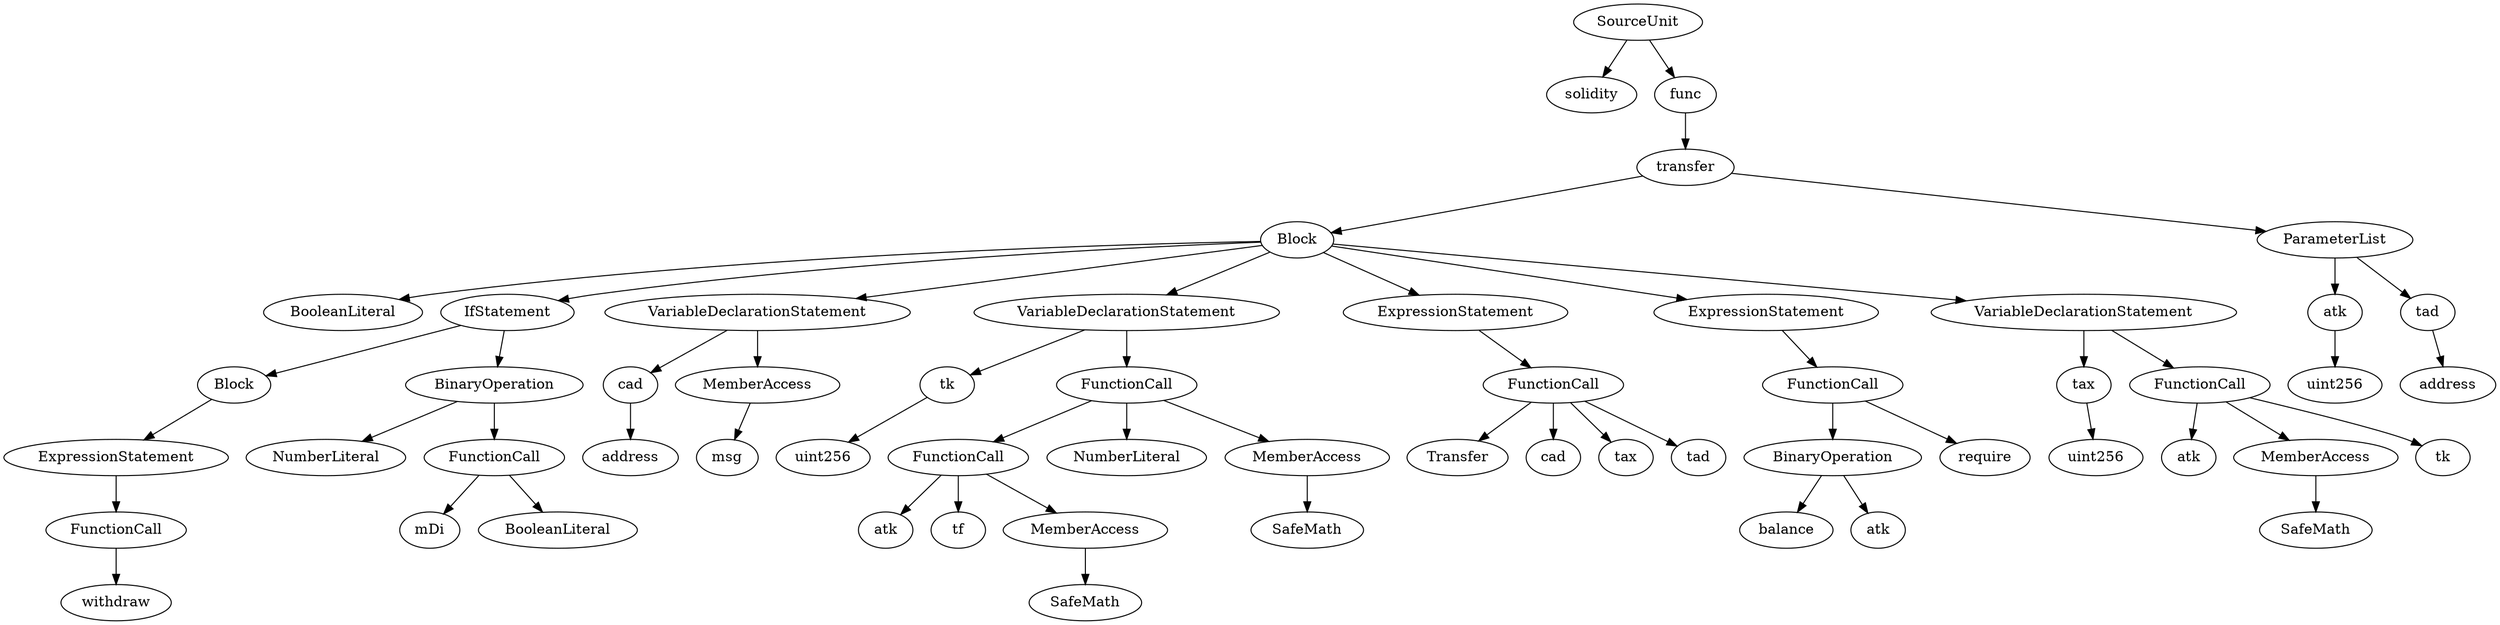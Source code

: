 strict digraph {
    "BooleanLiteral_Unnamed_1" [label="BooleanLiteral"];
    "ElementaryTypeName_address" [label="address"];
    "IfStatement_Unnamed" [label="IfStatement"];
    "VariableDeclaration_tk" [label="tk"];
    "Identifier_mDi" [label="mDi"];
    "VariableDeclaration_cad" [label="cad"];
    "BinaryOperation_Unnamed" [label="BinaryOperation"];
    "ExpressionStatement_Unnamed_1" [label="ExpressionStatement"];
    "FunctionDefinition_transfer" [label="transfer"];
    "Identifier_Transfer" [label="Transfer"];
    "Identifier_cad" [label="cad"];
    "FunctionCall_Unnamed_3" [label="FunctionCall"];
    "VariableDeclaration_tax" [label="tax"];
    "Parameter_atk" [label="atk"];
    "Identifier_tax" [label="tax"];
    "Identifier_msg" [label="msg"];
    "Identifier_withdraw" [label="withdraw"];
    "Identifier_atk_2" [label="atk"];
    "ElementaryTypeName_address_1" [label="address"];
    "FunctionCall_Unnamed" [label="FunctionCall"];
    "Identifier_tad" [label="tad"];
    "MemberAccess_Unnamed" [label="MemberAccess"];
    "SourceUnit_Unnamed" [label="SourceUnit"];
    "PragmaDirective_solidity" [label="solidity"];
    "Identifier_require" [label="require"];
    "ElementaryTypeName_uint256" [label="uint256"];
    "Identifier_atk_1" [label="atk"];
    "FunctionCall_Unnamed_4" [label="FunctionCall"];
    "Identifier_balance" [label="balance"];
    "VariableDeclarationStatement_Unnamed" [label="VariableDeclarationStatement"];
    "Identifier_SafeMath_1" [label="SafeMath"];
    "FunctionCall_Unnamed_2" [label="FunctionCall"];
    "Identifier_tf" [label="tf"];
    "MemberAccess_Unnamed_3" [label="MemberAccess"];
    "Identifier_tk" [label="tk"];
    "NumberLiteral_Unnamed_1" [label="NumberLiteral"];
    "Block_Unnamed" [label="Block"];
    "MemberAccess_Unnamed_2" [label="MemberAccess"];
    "Parameter_tad" [label="tad"];
    "VariableDeclarationStatement_Unnamed_1" [label="VariableDeclarationStatement"];
    "BooleanLiteral_Unnamed" [label="BooleanLiteral"];
    "ExpressionStatement_Unnamed_2" [label="ExpressionStatement"];
    "ExpressionStatement_Unnamed" [label="ExpressionStatement"];
    "MemberAccess_Unnamed_1" [label="MemberAccess"];
    "NumberLiteral_Unnamed" [label="NumberLiteral"];
    "Block_Unnamed_1" [label="Block"];
    "ElementaryTypeName_uint256_1" [label="uint256"];
    "FunctionCall_Unnamed_1" [label="FunctionCall"];
    "FunctionCall_Unnamed_5" [label="FunctionCall"];
    "Identifier_SafeMath_2" [label="SafeMath"];
    "FunctionCall_Unnamed_6" [label="FunctionCall"];
    "ContractDefinition_func" [label="func"];
    "ParameterList_Unnamed" [label="ParameterList"];
    "VariableDeclarationStatement_Unnamed_2" [label="VariableDeclarationStatement"];
    "ElementaryTypeName_uint256_2" [label="uint256"];
    "BinaryOperation_Unnamed_1" [label="BinaryOperation"];
    "Identifier_SafeMath" [label="SafeMath"];
    "Identifier_atk" [label="atk"];
    "MemberAccess_Unnamed_2" -> "Identifier_SafeMath_1";
    "Parameter_atk" -> "ElementaryTypeName_uint256";
    "SourceUnit_Unnamed" -> "ContractDefinition_func";
    "BinaryOperation_Unnamed" -> "Identifier_atk";
    "SourceUnit_Unnamed" -> "PragmaDirective_solidity";
    "Parameter_tad" -> "ElementaryTypeName_address";
    "FunctionCall_Unnamed" -> "Identifier_require";
    "FunctionCall_Unnamed" -> "BinaryOperation_Unnamed";
    "ContractDefinition_func" -> "FunctionDefinition_transfer";
    "ExpressionStatement_Unnamed_2" -> "FunctionCall_Unnamed_6";
    "FunctionCall_Unnamed_6" -> "Identifier_tad";
    "FunctionCall_Unnamed_3" -> "MemberAccess_Unnamed_1";
    "ParameterList_Unnamed" -> "Parameter_atk";
    "ExpressionStatement_Unnamed_1" -> "FunctionCall_Unnamed_2";
    "VariableDeclaration_tax" -> "ElementaryTypeName_uint256_2";
    "FunctionCall_Unnamed_3" -> "FunctionCall_Unnamed_4";
    "FunctionCall_Unnamed_6" -> "Identifier_Transfer";
    "ExpressionStatement_Unnamed" -> "FunctionCall_Unnamed";
    "BinaryOperation_Unnamed" -> "Identifier_balance";
    "ParameterList_Unnamed" -> "Parameter_tad";
    "FunctionDefinition_transfer" -> "ParameterList_Unnamed";
    "Block_Unnamed_1" -> "ExpressionStatement_Unnamed_1";
    "Block_Unnamed" -> "VariableDeclarationStatement_Unnamed_2";
    "FunctionCall_Unnamed_5" -> "Identifier_atk_2";
    "VariableDeclarationStatement_Unnamed_1" -> "FunctionCall_Unnamed_3";
    "BinaryOperation_Unnamed_1" -> "NumberLiteral_Unnamed";
    "Block_Unnamed" -> "ExpressionStatement_Unnamed_2";
    "IfStatement_Unnamed" -> "BinaryOperation_Unnamed_1";
    "FunctionCall_Unnamed_4" -> "MemberAccess_Unnamed_2";
    "VariableDeclaration_tk" -> "ElementaryTypeName_uint256_1";
    "VariableDeclarationStatement_Unnamed_2" -> "FunctionCall_Unnamed_5";
    "VariableDeclarationStatement_Unnamed" -> "VariableDeclaration_cad";
    "Block_Unnamed" -> "BooleanLiteral_Unnamed_1";
    "Block_Unnamed" -> "VariableDeclarationStatement_Unnamed_1";
    "VariableDeclarationStatement_Unnamed" -> "MemberAccess_Unnamed";
    "VariableDeclaration_cad" -> "ElementaryTypeName_address_1";
    "IfStatement_Unnamed" -> "Block_Unnamed_1";
    "FunctionCall_Unnamed_6" -> "Identifier_tax";
    "FunctionCall_Unnamed_4" -> "Identifier_atk_1";
    "BinaryOperation_Unnamed_1" -> "FunctionCall_Unnamed_1";
    "FunctionCall_Unnamed_5" -> "Identifier_tk";
    "VariableDeclarationStatement_Unnamed_1" -> "VariableDeclaration_tk";
    "FunctionCall_Unnamed_1" -> "BooleanLiteral_Unnamed";
    "FunctionCall_Unnamed_4" -> "Identifier_tf";
    "MemberAccess_Unnamed_1" -> "Identifier_SafeMath";
    "Block_Unnamed" -> "IfStatement_Unnamed";
    "MemberAccess_Unnamed_3" -> "Identifier_SafeMath_2";
    "FunctionCall_Unnamed_3" -> "NumberLiteral_Unnamed_1";
    "FunctionCall_Unnamed_1" -> "Identifier_mDi";
    "FunctionCall_Unnamed_2" -> "Identifier_withdraw";
    "MemberAccess_Unnamed" -> "Identifier_msg";
    "Block_Unnamed" -> "ExpressionStatement_Unnamed";
    "Block_Unnamed" -> "VariableDeclarationStatement_Unnamed";
    "FunctionCall_Unnamed_6" -> "Identifier_cad";
    "VariableDeclarationStatement_Unnamed_2" -> "VariableDeclaration_tax";
    "FunctionCall_Unnamed_5" -> "MemberAccess_Unnamed_3";
    "FunctionDefinition_transfer" -> "Block_Unnamed";
}
